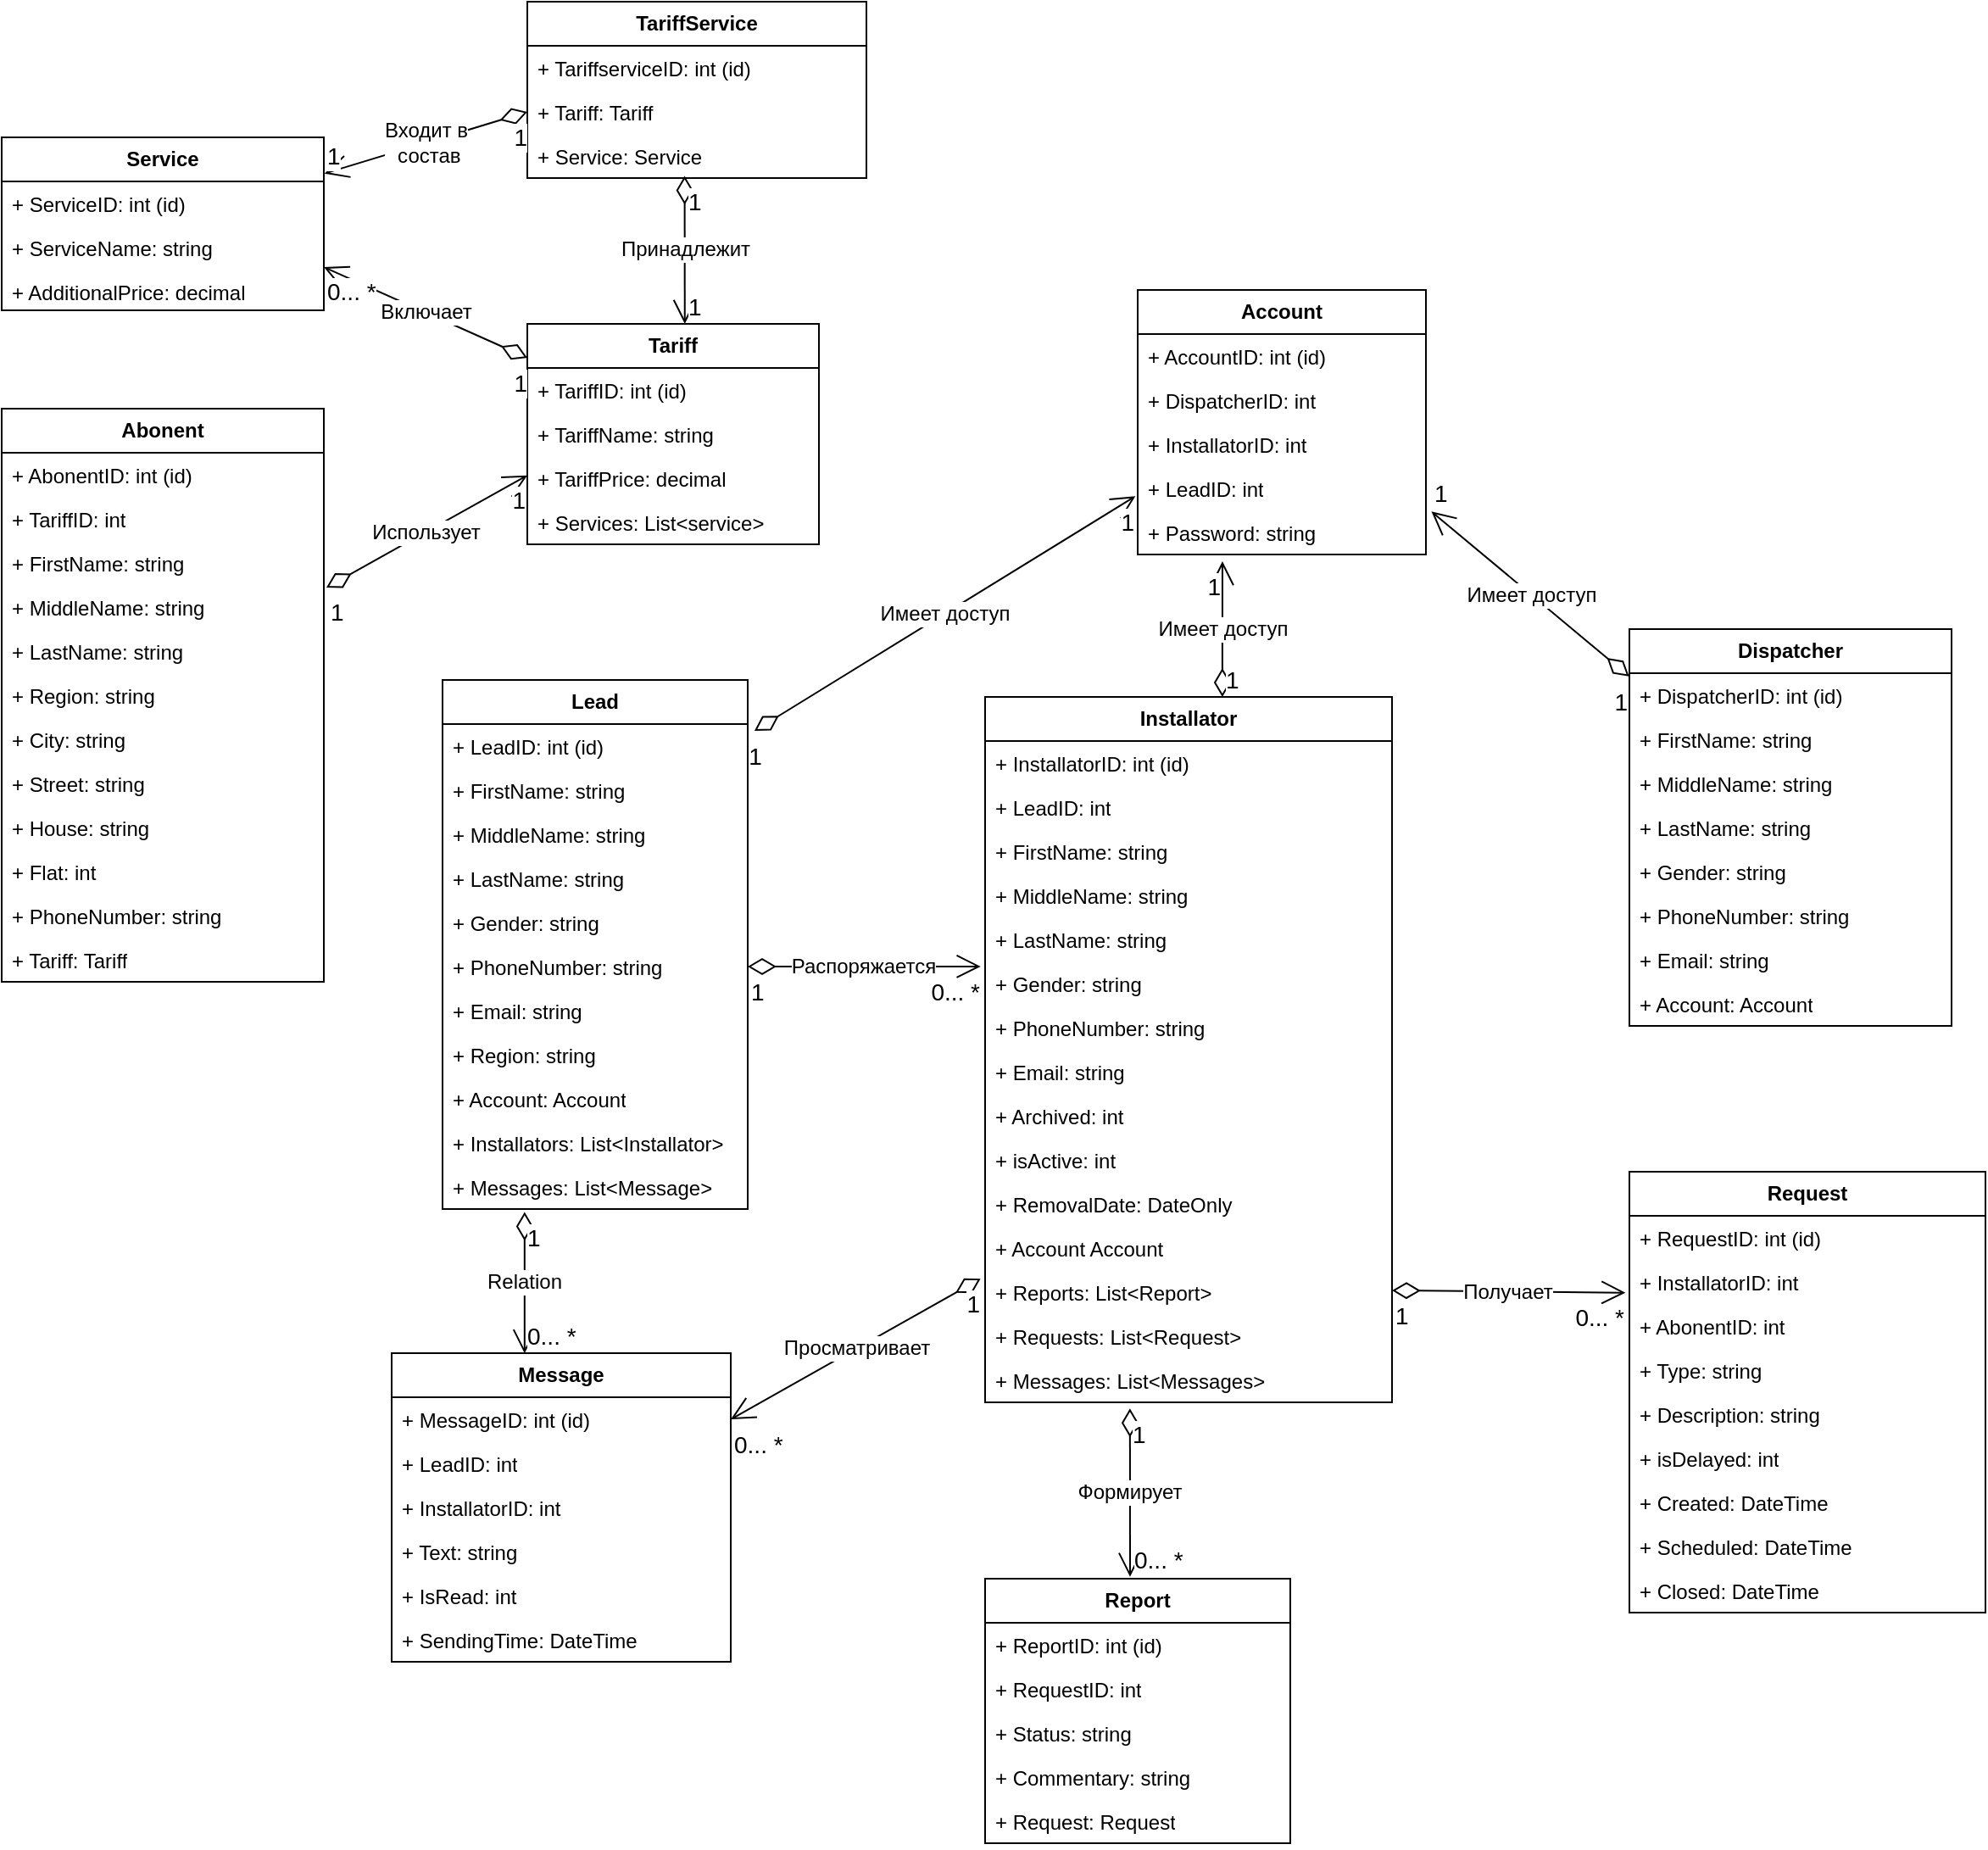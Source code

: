 <mxfile version="24.7.5">
  <diagram id="C5RBs43oDa-KdzZeNtuy" name="Page-1">
    <mxGraphModel dx="2148" dy="1398" grid="0" gridSize="10" guides="1" tooltips="1" connect="1" arrows="1" fold="1" page="1" pageScale="1" pageWidth="827" pageHeight="1169" math="0" shadow="0">
      <root>
        <mxCell id="WIyWlLk6GJQsqaUBKTNV-0" />
        <mxCell id="WIyWlLk6GJQsqaUBKTNV-1" parent="WIyWlLk6GJQsqaUBKTNV-0" />
        <mxCell id="ZygjGXT3M7OOx8VJVT66-5" value="Abonent" style="swimlane;fontStyle=1;childLayout=stackLayout;horizontal=1;startSize=26;fillColor=none;horizontalStack=0;resizeParent=1;resizeParentMax=0;resizeLast=0;collapsible=1;marginBottom=0;whiteSpace=wrap;html=1;fontSize=12;" vertex="1" parent="WIyWlLk6GJQsqaUBKTNV-1">
          <mxGeometry x="-50" y="430" width="190" height="338" as="geometry" />
        </mxCell>
        <mxCell id="ZygjGXT3M7OOx8VJVT66-6" value="+ AbonentID: int (id)" style="text;strokeColor=none;fillColor=none;align=left;verticalAlign=top;spacingLeft=4;spacingRight=4;overflow=hidden;rotatable=0;points=[[0,0.5],[1,0.5]];portConstraint=eastwest;whiteSpace=wrap;html=1;" vertex="1" parent="ZygjGXT3M7OOx8VJVT66-5">
          <mxGeometry y="26" width="190" height="26" as="geometry" />
        </mxCell>
        <mxCell id="ZygjGXT3M7OOx8VJVT66-7" value="+ TariffID: int" style="text;strokeColor=none;fillColor=none;align=left;verticalAlign=top;spacingLeft=4;spacingRight=4;overflow=hidden;rotatable=0;points=[[0,0.5],[1,0.5]];portConstraint=eastwest;whiteSpace=wrap;html=1;" vertex="1" parent="ZygjGXT3M7OOx8VJVT66-5">
          <mxGeometry y="52" width="190" height="26" as="geometry" />
        </mxCell>
        <mxCell id="ZygjGXT3M7OOx8VJVT66-8" value="+ FirstName: string" style="text;strokeColor=none;fillColor=none;align=left;verticalAlign=top;spacingLeft=4;spacingRight=4;overflow=hidden;rotatable=0;points=[[0,0.5],[1,0.5]];portConstraint=eastwest;whiteSpace=wrap;html=1;" vertex="1" parent="ZygjGXT3M7OOx8VJVT66-5">
          <mxGeometry y="78" width="190" height="26" as="geometry" />
        </mxCell>
        <mxCell id="ZygjGXT3M7OOx8VJVT66-57" value="+ MiddleName: string" style="text;strokeColor=none;fillColor=none;align=left;verticalAlign=top;spacingLeft=4;spacingRight=4;overflow=hidden;rotatable=0;points=[[0,0.5],[1,0.5]];portConstraint=eastwest;whiteSpace=wrap;html=1;" vertex="1" parent="ZygjGXT3M7OOx8VJVT66-5">
          <mxGeometry y="104" width="190" height="26" as="geometry" />
        </mxCell>
        <mxCell id="ZygjGXT3M7OOx8VJVT66-56" value="+ LastName: string" style="text;strokeColor=none;fillColor=none;align=left;verticalAlign=top;spacingLeft=4;spacingRight=4;overflow=hidden;rotatable=0;points=[[0,0.5],[1,0.5]];portConstraint=eastwest;whiteSpace=wrap;html=1;" vertex="1" parent="ZygjGXT3M7OOx8VJVT66-5">
          <mxGeometry y="130" width="190" height="26" as="geometry" />
        </mxCell>
        <mxCell id="ZygjGXT3M7OOx8VJVT66-55" value="+ Region: string" style="text;strokeColor=none;fillColor=none;align=left;verticalAlign=top;spacingLeft=4;spacingRight=4;overflow=hidden;rotatable=0;points=[[0,0.5],[1,0.5]];portConstraint=eastwest;whiteSpace=wrap;html=1;" vertex="1" parent="ZygjGXT3M7OOx8VJVT66-5">
          <mxGeometry y="156" width="190" height="26" as="geometry" />
        </mxCell>
        <mxCell id="ZygjGXT3M7OOx8VJVT66-54" value="+ City: string" style="text;strokeColor=none;fillColor=none;align=left;verticalAlign=top;spacingLeft=4;spacingRight=4;overflow=hidden;rotatable=0;points=[[0,0.5],[1,0.5]];portConstraint=eastwest;whiteSpace=wrap;html=1;" vertex="1" parent="ZygjGXT3M7OOx8VJVT66-5">
          <mxGeometry y="182" width="190" height="26" as="geometry" />
        </mxCell>
        <mxCell id="ZygjGXT3M7OOx8VJVT66-53" value="+ Street: string" style="text;strokeColor=none;fillColor=none;align=left;verticalAlign=top;spacingLeft=4;spacingRight=4;overflow=hidden;rotatable=0;points=[[0,0.5],[1,0.5]];portConstraint=eastwest;whiteSpace=wrap;html=1;" vertex="1" parent="ZygjGXT3M7OOx8VJVT66-5">
          <mxGeometry y="208" width="190" height="26" as="geometry" />
        </mxCell>
        <mxCell id="ZygjGXT3M7OOx8VJVT66-52" value="+ House: string" style="text;strokeColor=none;fillColor=none;align=left;verticalAlign=top;spacingLeft=4;spacingRight=4;overflow=hidden;rotatable=0;points=[[0,0.5],[1,0.5]];portConstraint=eastwest;whiteSpace=wrap;html=1;" vertex="1" parent="ZygjGXT3M7OOx8VJVT66-5">
          <mxGeometry y="234" width="190" height="26" as="geometry" />
        </mxCell>
        <mxCell id="ZygjGXT3M7OOx8VJVT66-51" value="+ Flat: int" style="text;strokeColor=none;fillColor=none;align=left;verticalAlign=top;spacingLeft=4;spacingRight=4;overflow=hidden;rotatable=0;points=[[0,0.5],[1,0.5]];portConstraint=eastwest;whiteSpace=wrap;html=1;" vertex="1" parent="ZygjGXT3M7OOx8VJVT66-5">
          <mxGeometry y="260" width="190" height="26" as="geometry" />
        </mxCell>
        <mxCell id="ZygjGXT3M7OOx8VJVT66-50" value="+ PhoneNumber: string" style="text;strokeColor=none;fillColor=none;align=left;verticalAlign=top;spacingLeft=4;spacingRight=4;overflow=hidden;rotatable=0;points=[[0,0.5],[1,0.5]];portConstraint=eastwest;whiteSpace=wrap;html=1;" vertex="1" parent="ZygjGXT3M7OOx8VJVT66-5">
          <mxGeometry y="286" width="190" height="26" as="geometry" />
        </mxCell>
        <mxCell id="ZygjGXT3M7OOx8VJVT66-49" value="+ Tariff: Tariff" style="text;strokeColor=none;fillColor=none;align=left;verticalAlign=top;spacingLeft=4;spacingRight=4;overflow=hidden;rotatable=0;points=[[0,0.5],[1,0.5]];portConstraint=eastwest;whiteSpace=wrap;html=1;" vertex="1" parent="ZygjGXT3M7OOx8VJVT66-5">
          <mxGeometry y="312" width="190" height="26" as="geometry" />
        </mxCell>
        <mxCell id="ZygjGXT3M7OOx8VJVT66-9" value="Account" style="swimlane;fontStyle=1;childLayout=stackLayout;horizontal=1;startSize=26;fillColor=none;horizontalStack=0;resizeParent=1;resizeParentMax=0;resizeLast=0;collapsible=1;marginBottom=0;whiteSpace=wrap;html=1;fontSize=12;" vertex="1" parent="WIyWlLk6GJQsqaUBKTNV-1">
          <mxGeometry x="620" y="360" width="170" height="156" as="geometry" />
        </mxCell>
        <mxCell id="ZygjGXT3M7OOx8VJVT66-10" value="+ AccountID: int (id)" style="text;strokeColor=none;fillColor=none;align=left;verticalAlign=top;spacingLeft=4;spacingRight=4;overflow=hidden;rotatable=0;points=[[0,0.5],[1,0.5]];portConstraint=eastwest;whiteSpace=wrap;html=1;" vertex="1" parent="ZygjGXT3M7OOx8VJVT66-9">
          <mxGeometry y="26" width="170" height="26" as="geometry" />
        </mxCell>
        <mxCell id="ZygjGXT3M7OOx8VJVT66-11" value="+ DispatcherID: int" style="text;strokeColor=none;fillColor=none;align=left;verticalAlign=top;spacingLeft=4;spacingRight=4;overflow=hidden;rotatable=0;points=[[0,0.5],[1,0.5]];portConstraint=eastwest;whiteSpace=wrap;html=1;" vertex="1" parent="ZygjGXT3M7OOx8VJVT66-9">
          <mxGeometry y="52" width="170" height="26" as="geometry" />
        </mxCell>
        <mxCell id="ZygjGXT3M7OOx8VJVT66-12" value="+ InstallatorID: int" style="text;strokeColor=none;fillColor=none;align=left;verticalAlign=top;spacingLeft=4;spacingRight=4;overflow=hidden;rotatable=0;points=[[0,0.5],[1,0.5]];portConstraint=eastwest;whiteSpace=wrap;html=1;" vertex="1" parent="ZygjGXT3M7OOx8VJVT66-9">
          <mxGeometry y="78" width="170" height="26" as="geometry" />
        </mxCell>
        <mxCell id="ZygjGXT3M7OOx8VJVT66-59" value="+ LeadID: int" style="text;strokeColor=none;fillColor=none;align=left;verticalAlign=top;spacingLeft=4;spacingRight=4;overflow=hidden;rotatable=0;points=[[0,0.5],[1,0.5]];portConstraint=eastwest;whiteSpace=wrap;html=1;" vertex="1" parent="ZygjGXT3M7OOx8VJVT66-9">
          <mxGeometry y="104" width="170" height="26" as="geometry" />
        </mxCell>
        <mxCell id="ZygjGXT3M7OOx8VJVT66-58" value="+ Password: string" style="text;strokeColor=none;fillColor=none;align=left;verticalAlign=top;spacingLeft=4;spacingRight=4;overflow=hidden;rotatable=0;points=[[0,0.5],[1,0.5]];portConstraint=eastwest;whiteSpace=wrap;html=1;" vertex="1" parent="ZygjGXT3M7OOx8VJVT66-9">
          <mxGeometry y="130" width="170" height="26" as="geometry" />
        </mxCell>
        <mxCell id="ZygjGXT3M7OOx8VJVT66-13" value="Dispatcher" style="swimlane;fontStyle=1;childLayout=stackLayout;horizontal=1;startSize=26;fillColor=none;horizontalStack=0;resizeParent=1;resizeParentMax=0;resizeLast=0;collapsible=1;marginBottom=0;whiteSpace=wrap;html=1;fontSize=12;" vertex="1" parent="WIyWlLk6GJQsqaUBKTNV-1">
          <mxGeometry x="910" y="560" width="190" height="234" as="geometry" />
        </mxCell>
        <mxCell id="ZygjGXT3M7OOx8VJVT66-14" value="+ DispatcherID: int (id)" style="text;strokeColor=none;fillColor=none;align=left;verticalAlign=top;spacingLeft=4;spacingRight=4;overflow=hidden;rotatable=0;points=[[0,0.5],[1,0.5]];portConstraint=eastwest;whiteSpace=wrap;html=1;" vertex="1" parent="ZygjGXT3M7OOx8VJVT66-13">
          <mxGeometry y="26" width="190" height="26" as="geometry" />
        </mxCell>
        <mxCell id="ZygjGXT3M7OOx8VJVT66-15" value="+ FirstName: string" style="text;strokeColor=none;fillColor=none;align=left;verticalAlign=top;spacingLeft=4;spacingRight=4;overflow=hidden;rotatable=0;points=[[0,0.5],[1,0.5]];portConstraint=eastwest;whiteSpace=wrap;html=1;" vertex="1" parent="ZygjGXT3M7OOx8VJVT66-13">
          <mxGeometry y="52" width="190" height="26" as="geometry" />
        </mxCell>
        <mxCell id="ZygjGXT3M7OOx8VJVT66-16" value="+ MiddleName: string" style="text;strokeColor=none;fillColor=none;align=left;verticalAlign=top;spacingLeft=4;spacingRight=4;overflow=hidden;rotatable=0;points=[[0,0.5],[1,0.5]];portConstraint=eastwest;whiteSpace=wrap;html=1;" vertex="1" parent="ZygjGXT3M7OOx8VJVT66-13">
          <mxGeometry y="78" width="190" height="26" as="geometry" />
        </mxCell>
        <mxCell id="ZygjGXT3M7OOx8VJVT66-64" value="+ LastName: string" style="text;strokeColor=none;fillColor=none;align=left;verticalAlign=top;spacingLeft=4;spacingRight=4;overflow=hidden;rotatable=0;points=[[0,0.5],[1,0.5]];portConstraint=eastwest;whiteSpace=wrap;html=1;" vertex="1" parent="ZygjGXT3M7OOx8VJVT66-13">
          <mxGeometry y="104" width="190" height="26" as="geometry" />
        </mxCell>
        <mxCell id="ZygjGXT3M7OOx8VJVT66-63" value="+ Gender: string" style="text;strokeColor=none;fillColor=none;align=left;verticalAlign=top;spacingLeft=4;spacingRight=4;overflow=hidden;rotatable=0;points=[[0,0.5],[1,0.5]];portConstraint=eastwest;whiteSpace=wrap;html=1;" vertex="1" parent="ZygjGXT3M7OOx8VJVT66-13">
          <mxGeometry y="130" width="190" height="26" as="geometry" />
        </mxCell>
        <mxCell id="ZygjGXT3M7OOx8VJVT66-62" value="+ PhoneNumber: string" style="text;strokeColor=none;fillColor=none;align=left;verticalAlign=top;spacingLeft=4;spacingRight=4;overflow=hidden;rotatable=0;points=[[0,0.5],[1,0.5]];portConstraint=eastwest;whiteSpace=wrap;html=1;" vertex="1" parent="ZygjGXT3M7OOx8VJVT66-13">
          <mxGeometry y="156" width="190" height="26" as="geometry" />
        </mxCell>
        <mxCell id="ZygjGXT3M7OOx8VJVT66-61" value="+ Email: string" style="text;strokeColor=none;fillColor=none;align=left;verticalAlign=top;spacingLeft=4;spacingRight=4;overflow=hidden;rotatable=0;points=[[0,0.5],[1,0.5]];portConstraint=eastwest;whiteSpace=wrap;html=1;" vertex="1" parent="ZygjGXT3M7OOx8VJVT66-13">
          <mxGeometry y="182" width="190" height="26" as="geometry" />
        </mxCell>
        <mxCell id="ZygjGXT3M7OOx8VJVT66-60" value="+ Account: Account" style="text;strokeColor=none;fillColor=none;align=left;verticalAlign=top;spacingLeft=4;spacingRight=4;overflow=hidden;rotatable=0;points=[[0,0.5],[1,0.5]];portConstraint=eastwest;whiteSpace=wrap;html=1;" vertex="1" parent="ZygjGXT3M7OOx8VJVT66-13">
          <mxGeometry y="208" width="190" height="26" as="geometry" />
        </mxCell>
        <mxCell id="ZygjGXT3M7OOx8VJVT66-17" value="Installator" style="swimlane;fontStyle=1;childLayout=stackLayout;horizontal=1;startSize=26;fillColor=none;horizontalStack=0;resizeParent=1;resizeParentMax=0;resizeLast=0;collapsible=1;marginBottom=0;whiteSpace=wrap;html=1;fontSize=12;" vertex="1" parent="WIyWlLk6GJQsqaUBKTNV-1">
          <mxGeometry x="530" y="600" width="240" height="416" as="geometry" />
        </mxCell>
        <mxCell id="ZygjGXT3M7OOx8VJVT66-18" value="+ InstallatorID: int (id)" style="text;strokeColor=none;fillColor=none;align=left;verticalAlign=top;spacingLeft=4;spacingRight=4;overflow=hidden;rotatable=0;points=[[0,0.5],[1,0.5]];portConstraint=eastwest;whiteSpace=wrap;html=1;" vertex="1" parent="ZygjGXT3M7OOx8VJVT66-17">
          <mxGeometry y="26" width="240" height="26" as="geometry" />
        </mxCell>
        <mxCell id="ZygjGXT3M7OOx8VJVT66-76" value="+ LeadID: int" style="text;strokeColor=none;fillColor=none;align=left;verticalAlign=top;spacingLeft=4;spacingRight=4;overflow=hidden;rotatable=0;points=[[0,0.5],[1,0.5]];portConstraint=eastwest;whiteSpace=wrap;html=1;" vertex="1" parent="ZygjGXT3M7OOx8VJVT66-17">
          <mxGeometry y="52" width="240" height="26" as="geometry" />
        </mxCell>
        <mxCell id="ZygjGXT3M7OOx8VJVT66-75" value="+ FirstName: string" style="text;strokeColor=none;fillColor=none;align=left;verticalAlign=top;spacingLeft=4;spacingRight=4;overflow=hidden;rotatable=0;points=[[0,0.5],[1,0.5]];portConstraint=eastwest;whiteSpace=wrap;html=1;" vertex="1" parent="ZygjGXT3M7OOx8VJVT66-17">
          <mxGeometry y="78" width="240" height="26" as="geometry" />
        </mxCell>
        <mxCell id="ZygjGXT3M7OOx8VJVT66-74" value="+ MiddleName: string" style="text;strokeColor=none;fillColor=none;align=left;verticalAlign=top;spacingLeft=4;spacingRight=4;overflow=hidden;rotatable=0;points=[[0,0.5],[1,0.5]];portConstraint=eastwest;whiteSpace=wrap;html=1;" vertex="1" parent="ZygjGXT3M7OOx8VJVT66-17">
          <mxGeometry y="104" width="240" height="26" as="geometry" />
        </mxCell>
        <mxCell id="ZygjGXT3M7OOx8VJVT66-73" value="+ LastName: string" style="text;strokeColor=none;fillColor=none;align=left;verticalAlign=top;spacingLeft=4;spacingRight=4;overflow=hidden;rotatable=0;points=[[0,0.5],[1,0.5]];portConstraint=eastwest;whiteSpace=wrap;html=1;" vertex="1" parent="ZygjGXT3M7OOx8VJVT66-17">
          <mxGeometry y="130" width="240" height="26" as="geometry" />
        </mxCell>
        <mxCell id="ZygjGXT3M7OOx8VJVT66-72" value="+ Gender: string" style="text;strokeColor=none;fillColor=none;align=left;verticalAlign=top;spacingLeft=4;spacingRight=4;overflow=hidden;rotatable=0;points=[[0,0.5],[1,0.5]];portConstraint=eastwest;whiteSpace=wrap;html=1;" vertex="1" parent="ZygjGXT3M7OOx8VJVT66-17">
          <mxGeometry y="156" width="240" height="26" as="geometry" />
        </mxCell>
        <mxCell id="ZygjGXT3M7OOx8VJVT66-71" value="+ PhoneNumber: string" style="text;strokeColor=none;fillColor=none;align=left;verticalAlign=top;spacingLeft=4;spacingRight=4;overflow=hidden;rotatable=0;points=[[0,0.5],[1,0.5]];portConstraint=eastwest;whiteSpace=wrap;html=1;" vertex="1" parent="ZygjGXT3M7OOx8VJVT66-17">
          <mxGeometry y="182" width="240" height="26" as="geometry" />
        </mxCell>
        <mxCell id="ZygjGXT3M7OOx8VJVT66-70" value="+ Email: string" style="text;strokeColor=none;fillColor=none;align=left;verticalAlign=top;spacingLeft=4;spacingRight=4;overflow=hidden;rotatable=0;points=[[0,0.5],[1,0.5]];portConstraint=eastwest;whiteSpace=wrap;html=1;" vertex="1" parent="ZygjGXT3M7OOx8VJVT66-17">
          <mxGeometry y="208" width="240" height="26" as="geometry" />
        </mxCell>
        <mxCell id="ZygjGXT3M7OOx8VJVT66-69" value="+ Archived: int" style="text;strokeColor=none;fillColor=none;align=left;verticalAlign=top;spacingLeft=4;spacingRight=4;overflow=hidden;rotatable=0;points=[[0,0.5],[1,0.5]];portConstraint=eastwest;whiteSpace=wrap;html=1;" vertex="1" parent="ZygjGXT3M7OOx8VJVT66-17">
          <mxGeometry y="234" width="240" height="26" as="geometry" />
        </mxCell>
        <mxCell id="ZygjGXT3M7OOx8VJVT66-68" value="+ isActive: int" style="text;strokeColor=none;fillColor=none;align=left;verticalAlign=top;spacingLeft=4;spacingRight=4;overflow=hidden;rotatable=0;points=[[0,0.5],[1,0.5]];portConstraint=eastwest;whiteSpace=wrap;html=1;" vertex="1" parent="ZygjGXT3M7OOx8VJVT66-17">
          <mxGeometry y="260" width="240" height="26" as="geometry" />
        </mxCell>
        <mxCell id="ZygjGXT3M7OOx8VJVT66-67" value="+ RemovalDate: DateOnly" style="text;strokeColor=none;fillColor=none;align=left;verticalAlign=top;spacingLeft=4;spacingRight=4;overflow=hidden;rotatable=0;points=[[0,0.5],[1,0.5]];portConstraint=eastwest;whiteSpace=wrap;html=1;" vertex="1" parent="ZygjGXT3M7OOx8VJVT66-17">
          <mxGeometry y="286" width="240" height="26" as="geometry" />
        </mxCell>
        <mxCell id="ZygjGXT3M7OOx8VJVT66-66" value="+ Account Account" style="text;strokeColor=none;fillColor=none;align=left;verticalAlign=top;spacingLeft=4;spacingRight=4;overflow=hidden;rotatable=0;points=[[0,0.5],[1,0.5]];portConstraint=eastwest;whiteSpace=wrap;html=1;" vertex="1" parent="ZygjGXT3M7OOx8VJVT66-17">
          <mxGeometry y="312" width="240" height="26" as="geometry" />
        </mxCell>
        <mxCell id="ZygjGXT3M7OOx8VJVT66-65" value="+ Reports: List&amp;lt;Report&amp;gt;" style="text;strokeColor=none;fillColor=none;align=left;verticalAlign=top;spacingLeft=4;spacingRight=4;overflow=hidden;rotatable=0;points=[[0,0.5],[1,0.5]];portConstraint=eastwest;whiteSpace=wrap;html=1;" vertex="1" parent="ZygjGXT3M7OOx8VJVT66-17">
          <mxGeometry y="338" width="240" height="26" as="geometry" />
        </mxCell>
        <mxCell id="ZygjGXT3M7OOx8VJVT66-19" value="+ Requests: List&amp;lt;Request&amp;gt;" style="text;strokeColor=none;fillColor=none;align=left;verticalAlign=top;spacingLeft=4;spacingRight=4;overflow=hidden;rotatable=0;points=[[0,0.5],[1,0.5]];portConstraint=eastwest;whiteSpace=wrap;html=1;" vertex="1" parent="ZygjGXT3M7OOx8VJVT66-17">
          <mxGeometry y="364" width="240" height="26" as="geometry" />
        </mxCell>
        <mxCell id="ZygjGXT3M7OOx8VJVT66-20" value="+ Messages: List&amp;lt;Messages&amp;gt;" style="text;strokeColor=none;fillColor=none;align=left;verticalAlign=top;spacingLeft=4;spacingRight=4;overflow=hidden;rotatable=0;points=[[0,0.5],[1,0.5]];portConstraint=eastwest;whiteSpace=wrap;html=1;" vertex="1" parent="ZygjGXT3M7OOx8VJVT66-17">
          <mxGeometry y="390" width="240" height="26" as="geometry" />
        </mxCell>
        <mxCell id="ZygjGXT3M7OOx8VJVT66-21" value="Lead" style="swimlane;fontStyle=1;childLayout=stackLayout;horizontal=1;startSize=26;fillColor=none;horizontalStack=0;resizeParent=1;resizeParentMax=0;resizeLast=0;collapsible=1;marginBottom=0;whiteSpace=wrap;html=1;fontSize=12;" vertex="1" parent="WIyWlLk6GJQsqaUBKTNV-1">
          <mxGeometry x="210" y="590" width="180" height="312" as="geometry" />
        </mxCell>
        <mxCell id="ZygjGXT3M7OOx8VJVT66-22" value="+ LeadID: int (id)" style="text;strokeColor=none;fillColor=none;align=left;verticalAlign=top;spacingLeft=4;spacingRight=4;overflow=hidden;rotatable=0;points=[[0,0.5],[1,0.5]];portConstraint=eastwest;whiteSpace=wrap;html=1;" vertex="1" parent="ZygjGXT3M7OOx8VJVT66-21">
          <mxGeometry y="26" width="180" height="26" as="geometry" />
        </mxCell>
        <mxCell id="ZygjGXT3M7OOx8VJVT66-23" value="+ FirstName: string" style="text;strokeColor=none;fillColor=none;align=left;verticalAlign=top;spacingLeft=4;spacingRight=4;overflow=hidden;rotatable=0;points=[[0,0.5],[1,0.5]];portConstraint=eastwest;whiteSpace=wrap;html=1;" vertex="1" parent="ZygjGXT3M7OOx8VJVT66-21">
          <mxGeometry y="52" width="180" height="26" as="geometry" />
        </mxCell>
        <mxCell id="ZygjGXT3M7OOx8VJVT66-24" value="+ MiddleName: string" style="text;strokeColor=none;fillColor=none;align=left;verticalAlign=top;spacingLeft=4;spacingRight=4;overflow=hidden;rotatable=0;points=[[0,0.5],[1,0.5]];portConstraint=eastwest;whiteSpace=wrap;html=1;" vertex="1" parent="ZygjGXT3M7OOx8VJVT66-21">
          <mxGeometry y="78" width="180" height="26" as="geometry" />
        </mxCell>
        <mxCell id="ZygjGXT3M7OOx8VJVT66-77" value="+ LastName: string" style="text;strokeColor=none;fillColor=none;align=left;verticalAlign=top;spacingLeft=4;spacingRight=4;overflow=hidden;rotatable=0;points=[[0,0.5],[1,0.5]];portConstraint=eastwest;whiteSpace=wrap;html=1;" vertex="1" parent="ZygjGXT3M7OOx8VJVT66-21">
          <mxGeometry y="104" width="180" height="26" as="geometry" />
        </mxCell>
        <mxCell id="ZygjGXT3M7OOx8VJVT66-78" value="+ Gender: string" style="text;strokeColor=none;fillColor=none;align=left;verticalAlign=top;spacingLeft=4;spacingRight=4;overflow=hidden;rotatable=0;points=[[0,0.5],[1,0.5]];portConstraint=eastwest;whiteSpace=wrap;html=1;" vertex="1" parent="ZygjGXT3M7OOx8VJVT66-21">
          <mxGeometry y="130" width="180" height="26" as="geometry" />
        </mxCell>
        <mxCell id="ZygjGXT3M7OOx8VJVT66-79" value="+ PhoneNumber: string" style="text;strokeColor=none;fillColor=none;align=left;verticalAlign=top;spacingLeft=4;spacingRight=4;overflow=hidden;rotatable=0;points=[[0,0.5],[1,0.5]];portConstraint=eastwest;whiteSpace=wrap;html=1;" vertex="1" parent="ZygjGXT3M7OOx8VJVT66-21">
          <mxGeometry y="156" width="180" height="26" as="geometry" />
        </mxCell>
        <mxCell id="ZygjGXT3M7OOx8VJVT66-80" value="+ Email: string" style="text;strokeColor=none;fillColor=none;align=left;verticalAlign=top;spacingLeft=4;spacingRight=4;overflow=hidden;rotatable=0;points=[[0,0.5],[1,0.5]];portConstraint=eastwest;whiteSpace=wrap;html=1;" vertex="1" parent="ZygjGXT3M7OOx8VJVT66-21">
          <mxGeometry y="182" width="180" height="26" as="geometry" />
        </mxCell>
        <mxCell id="ZygjGXT3M7OOx8VJVT66-81" value="+ Region: string" style="text;strokeColor=none;fillColor=none;align=left;verticalAlign=top;spacingLeft=4;spacingRight=4;overflow=hidden;rotatable=0;points=[[0,0.5],[1,0.5]];portConstraint=eastwest;whiteSpace=wrap;html=1;" vertex="1" parent="ZygjGXT3M7OOx8VJVT66-21">
          <mxGeometry y="208" width="180" height="26" as="geometry" />
        </mxCell>
        <mxCell id="ZygjGXT3M7OOx8VJVT66-82" value="+ Account: Account" style="text;strokeColor=none;fillColor=none;align=left;verticalAlign=top;spacingLeft=4;spacingRight=4;overflow=hidden;rotatable=0;points=[[0,0.5],[1,0.5]];portConstraint=eastwest;whiteSpace=wrap;html=1;" vertex="1" parent="ZygjGXT3M7OOx8VJVT66-21">
          <mxGeometry y="234" width="180" height="26" as="geometry" />
        </mxCell>
        <mxCell id="ZygjGXT3M7OOx8VJVT66-83" value="+ Installators: List&amp;lt;Installator&amp;gt;" style="text;strokeColor=none;fillColor=none;align=left;verticalAlign=top;spacingLeft=4;spacingRight=4;overflow=hidden;rotatable=0;points=[[0,0.5],[1,0.5]];portConstraint=eastwest;whiteSpace=wrap;html=1;" vertex="1" parent="ZygjGXT3M7OOx8VJVT66-21">
          <mxGeometry y="260" width="180" height="26" as="geometry" />
        </mxCell>
        <mxCell id="ZygjGXT3M7OOx8VJVT66-84" value="+ Messages: List&amp;lt;Message&amp;gt;" style="text;strokeColor=none;fillColor=none;align=left;verticalAlign=top;spacingLeft=4;spacingRight=4;overflow=hidden;rotatable=0;points=[[0,0.5],[1,0.5]];portConstraint=eastwest;whiteSpace=wrap;html=1;" vertex="1" parent="ZygjGXT3M7OOx8VJVT66-21">
          <mxGeometry y="286" width="180" height="26" as="geometry" />
        </mxCell>
        <mxCell id="ZygjGXT3M7OOx8VJVT66-25" value="Message" style="swimlane;fontStyle=1;childLayout=stackLayout;horizontal=1;startSize=26;fillColor=none;horizontalStack=0;resizeParent=1;resizeParentMax=0;resizeLast=0;collapsible=1;marginBottom=0;whiteSpace=wrap;html=1;fontSize=12;" vertex="1" parent="WIyWlLk6GJQsqaUBKTNV-1">
          <mxGeometry x="180" y="987" width="200" height="182" as="geometry" />
        </mxCell>
        <mxCell id="ZygjGXT3M7OOx8VJVT66-26" value="+ MessageID: int (id)" style="text;strokeColor=none;fillColor=none;align=left;verticalAlign=top;spacingLeft=4;spacingRight=4;overflow=hidden;rotatable=0;points=[[0,0.5],[1,0.5]];portConstraint=eastwest;whiteSpace=wrap;html=1;" vertex="1" parent="ZygjGXT3M7OOx8VJVT66-25">
          <mxGeometry y="26" width="200" height="26" as="geometry" />
        </mxCell>
        <mxCell id="ZygjGXT3M7OOx8VJVT66-87" value="+ LeadID: int" style="text;strokeColor=none;fillColor=none;align=left;verticalAlign=top;spacingLeft=4;spacingRight=4;overflow=hidden;rotatable=0;points=[[0,0.5],[1,0.5]];portConstraint=eastwest;whiteSpace=wrap;html=1;" vertex="1" parent="ZygjGXT3M7OOx8VJVT66-25">
          <mxGeometry y="52" width="200" height="26" as="geometry" />
        </mxCell>
        <mxCell id="ZygjGXT3M7OOx8VJVT66-86" value="+ InstallatorID: int" style="text;strokeColor=none;fillColor=none;align=left;verticalAlign=top;spacingLeft=4;spacingRight=4;overflow=hidden;rotatable=0;points=[[0,0.5],[1,0.5]];portConstraint=eastwest;whiteSpace=wrap;html=1;" vertex="1" parent="ZygjGXT3M7OOx8VJVT66-25">
          <mxGeometry y="78" width="200" height="26" as="geometry" />
        </mxCell>
        <mxCell id="ZygjGXT3M7OOx8VJVT66-85" value="+ Text: string" style="text;strokeColor=none;fillColor=none;align=left;verticalAlign=top;spacingLeft=4;spacingRight=4;overflow=hidden;rotatable=0;points=[[0,0.5],[1,0.5]];portConstraint=eastwest;whiteSpace=wrap;html=1;" vertex="1" parent="ZygjGXT3M7OOx8VJVT66-25">
          <mxGeometry y="104" width="200" height="26" as="geometry" />
        </mxCell>
        <mxCell id="ZygjGXT3M7OOx8VJVT66-27" value="+ IsRead: int" style="text;strokeColor=none;fillColor=none;align=left;verticalAlign=top;spacingLeft=4;spacingRight=4;overflow=hidden;rotatable=0;points=[[0,0.5],[1,0.5]];portConstraint=eastwest;whiteSpace=wrap;html=1;" vertex="1" parent="ZygjGXT3M7OOx8VJVT66-25">
          <mxGeometry y="130" width="200" height="26" as="geometry" />
        </mxCell>
        <mxCell id="ZygjGXT3M7OOx8VJVT66-28" value="+ SendingTime: DateTime" style="text;strokeColor=none;fillColor=none;align=left;verticalAlign=top;spacingLeft=4;spacingRight=4;overflow=hidden;rotatable=0;points=[[0,0.5],[1,0.5]];portConstraint=eastwest;whiteSpace=wrap;html=1;" vertex="1" parent="ZygjGXT3M7OOx8VJVT66-25">
          <mxGeometry y="156" width="200" height="26" as="geometry" />
        </mxCell>
        <mxCell id="ZygjGXT3M7OOx8VJVT66-29" value="Report" style="swimlane;fontStyle=1;childLayout=stackLayout;horizontal=1;startSize=26;fillColor=none;horizontalStack=0;resizeParent=1;resizeParentMax=0;resizeLast=0;collapsible=1;marginBottom=0;whiteSpace=wrap;html=1;fontSize=12;" vertex="1" parent="WIyWlLk6GJQsqaUBKTNV-1">
          <mxGeometry x="530" y="1120" width="180" height="156" as="geometry" />
        </mxCell>
        <mxCell id="ZygjGXT3M7OOx8VJVT66-30" value="+ ReportID: int (id)" style="text;strokeColor=none;fillColor=none;align=left;verticalAlign=top;spacingLeft=4;spacingRight=4;overflow=hidden;rotatable=0;points=[[0,0.5],[1,0.5]];portConstraint=eastwest;whiteSpace=wrap;html=1;" vertex="1" parent="ZygjGXT3M7OOx8VJVT66-29">
          <mxGeometry y="26" width="180" height="26" as="geometry" />
        </mxCell>
        <mxCell id="ZygjGXT3M7OOx8VJVT66-31" value="+ RequestID: int" style="text;strokeColor=none;fillColor=none;align=left;verticalAlign=top;spacingLeft=4;spacingRight=4;overflow=hidden;rotatable=0;points=[[0,0.5],[1,0.5]];portConstraint=eastwest;whiteSpace=wrap;html=1;" vertex="1" parent="ZygjGXT3M7OOx8VJVT66-29">
          <mxGeometry y="52" width="180" height="26" as="geometry" />
        </mxCell>
        <mxCell id="ZygjGXT3M7OOx8VJVT66-89" value="+ Status: string" style="text;strokeColor=none;fillColor=none;align=left;verticalAlign=top;spacingLeft=4;spacingRight=4;overflow=hidden;rotatable=0;points=[[0,0.5],[1,0.5]];portConstraint=eastwest;whiteSpace=wrap;html=1;" vertex="1" parent="ZygjGXT3M7OOx8VJVT66-29">
          <mxGeometry y="78" width="180" height="26" as="geometry" />
        </mxCell>
        <mxCell id="ZygjGXT3M7OOx8VJVT66-88" value="+ Commentary: string" style="text;strokeColor=none;fillColor=none;align=left;verticalAlign=top;spacingLeft=4;spacingRight=4;overflow=hidden;rotatable=0;points=[[0,0.5],[1,0.5]];portConstraint=eastwest;whiteSpace=wrap;html=1;" vertex="1" parent="ZygjGXT3M7OOx8VJVT66-29">
          <mxGeometry y="104" width="180" height="26" as="geometry" />
        </mxCell>
        <mxCell id="ZygjGXT3M7OOx8VJVT66-32" value="+ Request: Request" style="text;strokeColor=none;fillColor=none;align=left;verticalAlign=top;spacingLeft=4;spacingRight=4;overflow=hidden;rotatable=0;points=[[0,0.5],[1,0.5]];portConstraint=eastwest;whiteSpace=wrap;html=1;" vertex="1" parent="ZygjGXT3M7OOx8VJVT66-29">
          <mxGeometry y="130" width="180" height="26" as="geometry" />
        </mxCell>
        <mxCell id="ZygjGXT3M7OOx8VJVT66-33" value="Request" style="swimlane;fontStyle=1;childLayout=stackLayout;horizontal=1;startSize=26;fillColor=none;horizontalStack=0;resizeParent=1;resizeParentMax=0;resizeLast=0;collapsible=1;marginBottom=0;whiteSpace=wrap;html=1;fontSize=12;" vertex="1" parent="WIyWlLk6GJQsqaUBKTNV-1">
          <mxGeometry x="910" y="880" width="210" height="260" as="geometry" />
        </mxCell>
        <mxCell id="ZygjGXT3M7OOx8VJVT66-34" value="+ RequestID: int (id)" style="text;strokeColor=none;fillColor=none;align=left;verticalAlign=top;spacingLeft=4;spacingRight=4;overflow=hidden;rotatable=0;points=[[0,0.5],[1,0.5]];portConstraint=eastwest;whiteSpace=wrap;html=1;" vertex="1" parent="ZygjGXT3M7OOx8VJVT66-33">
          <mxGeometry y="26" width="210" height="26" as="geometry" />
        </mxCell>
        <mxCell id="ZygjGXT3M7OOx8VJVT66-35" value="+ InstallatorID: int" style="text;strokeColor=none;fillColor=none;align=left;verticalAlign=top;spacingLeft=4;spacingRight=4;overflow=hidden;rotatable=0;points=[[0,0.5],[1,0.5]];portConstraint=eastwest;whiteSpace=wrap;html=1;" vertex="1" parent="ZygjGXT3M7OOx8VJVT66-33">
          <mxGeometry y="52" width="210" height="26" as="geometry" />
        </mxCell>
        <mxCell id="ZygjGXT3M7OOx8VJVT66-36" value="+ AbonentID: int" style="text;strokeColor=none;fillColor=none;align=left;verticalAlign=top;spacingLeft=4;spacingRight=4;overflow=hidden;rotatable=0;points=[[0,0.5],[1,0.5]];portConstraint=eastwest;whiteSpace=wrap;html=1;" vertex="1" parent="ZygjGXT3M7OOx8VJVT66-33">
          <mxGeometry y="78" width="210" height="26" as="geometry" />
        </mxCell>
        <mxCell id="ZygjGXT3M7OOx8VJVT66-90" value="+ Type: string" style="text;strokeColor=none;fillColor=none;align=left;verticalAlign=top;spacingLeft=4;spacingRight=4;overflow=hidden;rotatable=0;points=[[0,0.5],[1,0.5]];portConstraint=eastwest;whiteSpace=wrap;html=1;" vertex="1" parent="ZygjGXT3M7OOx8VJVT66-33">
          <mxGeometry y="104" width="210" height="26" as="geometry" />
        </mxCell>
        <mxCell id="ZygjGXT3M7OOx8VJVT66-91" value="+ Description: string" style="text;strokeColor=none;fillColor=none;align=left;verticalAlign=top;spacingLeft=4;spacingRight=4;overflow=hidden;rotatable=0;points=[[0,0.5],[1,0.5]];portConstraint=eastwest;whiteSpace=wrap;html=1;" vertex="1" parent="ZygjGXT3M7OOx8VJVT66-33">
          <mxGeometry y="130" width="210" height="26" as="geometry" />
        </mxCell>
        <mxCell id="ZygjGXT3M7OOx8VJVT66-92" value="+ isDelayed: int" style="text;strokeColor=none;fillColor=none;align=left;verticalAlign=top;spacingLeft=4;spacingRight=4;overflow=hidden;rotatable=0;points=[[0,0.5],[1,0.5]];portConstraint=eastwest;whiteSpace=wrap;html=1;" vertex="1" parent="ZygjGXT3M7OOx8VJVT66-33">
          <mxGeometry y="156" width="210" height="26" as="geometry" />
        </mxCell>
        <mxCell id="ZygjGXT3M7OOx8VJVT66-93" value="+ Created: DateTime" style="text;strokeColor=none;fillColor=none;align=left;verticalAlign=top;spacingLeft=4;spacingRight=4;overflow=hidden;rotatable=0;points=[[0,0.5],[1,0.5]];portConstraint=eastwest;whiteSpace=wrap;html=1;" vertex="1" parent="ZygjGXT3M7OOx8VJVT66-33">
          <mxGeometry y="182" width="210" height="26" as="geometry" />
        </mxCell>
        <mxCell id="ZygjGXT3M7OOx8VJVT66-94" value="+ Scheduled: DateTime" style="text;strokeColor=none;fillColor=none;align=left;verticalAlign=top;spacingLeft=4;spacingRight=4;overflow=hidden;rotatable=0;points=[[0,0.5],[1,0.5]];portConstraint=eastwest;whiteSpace=wrap;html=1;" vertex="1" parent="ZygjGXT3M7OOx8VJVT66-33">
          <mxGeometry y="208" width="210" height="26" as="geometry" />
        </mxCell>
        <mxCell id="ZygjGXT3M7OOx8VJVT66-95" value="+ Closed: DateTime" style="text;strokeColor=none;fillColor=none;align=left;verticalAlign=top;spacingLeft=4;spacingRight=4;overflow=hidden;rotatable=0;points=[[0,0.5],[1,0.5]];portConstraint=eastwest;whiteSpace=wrap;html=1;" vertex="1" parent="ZygjGXT3M7OOx8VJVT66-33">
          <mxGeometry y="234" width="210" height="26" as="geometry" />
        </mxCell>
        <mxCell id="ZygjGXT3M7OOx8VJVT66-37" value="Service" style="swimlane;fontStyle=1;childLayout=stackLayout;horizontal=1;startSize=26;fillColor=none;horizontalStack=0;resizeParent=1;resizeParentMax=0;resizeLast=0;collapsible=1;marginBottom=0;whiteSpace=wrap;html=1;fontSize=12;" vertex="1" parent="WIyWlLk6GJQsqaUBKTNV-1">
          <mxGeometry x="-50" y="270" width="190" height="102" as="geometry" />
        </mxCell>
        <mxCell id="ZygjGXT3M7OOx8VJVT66-38" value="+ ServiceID: int (id)" style="text;strokeColor=none;fillColor=none;align=left;verticalAlign=top;spacingLeft=4;spacingRight=4;overflow=hidden;rotatable=0;points=[[0,0.5],[1,0.5]];portConstraint=eastwest;whiteSpace=wrap;html=1;" vertex="1" parent="ZygjGXT3M7OOx8VJVT66-37">
          <mxGeometry y="26" width="190" height="26" as="geometry" />
        </mxCell>
        <mxCell id="ZygjGXT3M7OOx8VJVT66-39" value="+ ServiceName: string" style="text;strokeColor=none;fillColor=none;align=left;verticalAlign=top;spacingLeft=4;spacingRight=4;overflow=hidden;rotatable=0;points=[[0,0.5],[1,0.5]];portConstraint=eastwest;whiteSpace=wrap;html=1;" vertex="1" parent="ZygjGXT3M7OOx8VJVT66-37">
          <mxGeometry y="52" width="190" height="26" as="geometry" />
        </mxCell>
        <mxCell id="ZygjGXT3M7OOx8VJVT66-40" value="+ AdditionalPrice: decimal" style="text;strokeColor=none;fillColor=none;align=left;verticalAlign=top;spacingLeft=4;spacingRight=4;overflow=hidden;rotatable=0;points=[[0,0.5],[1,0.5]];portConstraint=eastwest;whiteSpace=wrap;html=1;" vertex="1" parent="ZygjGXT3M7OOx8VJVT66-37">
          <mxGeometry y="78" width="190" height="24" as="geometry" />
        </mxCell>
        <mxCell id="ZygjGXT3M7OOx8VJVT66-41" value="Tariff" style="swimlane;fontStyle=1;childLayout=stackLayout;horizontal=1;startSize=26;fillColor=none;horizontalStack=0;resizeParent=1;resizeParentMax=0;resizeLast=0;collapsible=1;marginBottom=0;whiteSpace=wrap;html=1;fontSize=12;" vertex="1" parent="WIyWlLk6GJQsqaUBKTNV-1">
          <mxGeometry x="260" y="380" width="172" height="130" as="geometry" />
        </mxCell>
        <mxCell id="ZygjGXT3M7OOx8VJVT66-42" value="+ TariffID: int (id)" style="text;strokeColor=none;fillColor=none;align=left;verticalAlign=top;spacingLeft=4;spacingRight=4;overflow=hidden;rotatable=0;points=[[0,0.5],[1,0.5]];portConstraint=eastwest;whiteSpace=wrap;html=1;" vertex="1" parent="ZygjGXT3M7OOx8VJVT66-41">
          <mxGeometry y="26" width="172" height="26" as="geometry" />
        </mxCell>
        <mxCell id="ZygjGXT3M7OOx8VJVT66-43" value="+ TariffName: string" style="text;strokeColor=none;fillColor=none;align=left;verticalAlign=top;spacingLeft=4;spacingRight=4;overflow=hidden;rotatable=0;points=[[0,0.5],[1,0.5]];portConstraint=eastwest;whiteSpace=wrap;html=1;" vertex="1" parent="ZygjGXT3M7OOx8VJVT66-41">
          <mxGeometry y="52" width="172" height="26" as="geometry" />
        </mxCell>
        <mxCell id="ZygjGXT3M7OOx8VJVT66-44" value="+ TariffPrice: decimal" style="text;strokeColor=none;fillColor=none;align=left;verticalAlign=top;spacingLeft=4;spacingRight=4;overflow=hidden;rotatable=0;points=[[0,0.5],[1,0.5]];portConstraint=eastwest;whiteSpace=wrap;html=1;" vertex="1" parent="ZygjGXT3M7OOx8VJVT66-41">
          <mxGeometry y="78" width="172" height="26" as="geometry" />
        </mxCell>
        <mxCell id="ZygjGXT3M7OOx8VJVT66-96" value="+ Services: List&amp;lt;service&amp;gt;" style="text;strokeColor=none;fillColor=none;align=left;verticalAlign=top;spacingLeft=4;spacingRight=4;overflow=hidden;rotatable=0;points=[[0,0.5],[1,0.5]];portConstraint=eastwest;whiteSpace=wrap;html=1;" vertex="1" parent="ZygjGXT3M7OOx8VJVT66-41">
          <mxGeometry y="104" width="172" height="26" as="geometry" />
        </mxCell>
        <mxCell id="ZygjGXT3M7OOx8VJVT66-45" value="TariffService" style="swimlane;fontStyle=1;childLayout=stackLayout;horizontal=1;startSize=26;fillColor=none;horizontalStack=0;resizeParent=1;resizeParentMax=0;resizeLast=0;collapsible=1;marginBottom=0;whiteSpace=wrap;html=1;fontSize=12;" vertex="1" parent="WIyWlLk6GJQsqaUBKTNV-1">
          <mxGeometry x="260" y="190" width="200" height="104" as="geometry" />
        </mxCell>
        <mxCell id="ZygjGXT3M7OOx8VJVT66-46" value="+ TariffserviceID: int (id)" style="text;strokeColor=none;fillColor=none;align=left;verticalAlign=top;spacingLeft=4;spacingRight=4;overflow=hidden;rotatable=0;points=[[0,0.5],[1,0.5]];portConstraint=eastwest;whiteSpace=wrap;html=1;" vertex="1" parent="ZygjGXT3M7OOx8VJVT66-45">
          <mxGeometry y="26" width="200" height="26" as="geometry" />
        </mxCell>
        <mxCell id="ZygjGXT3M7OOx8VJVT66-47" value="+ Tariff: Tariff&amp;nbsp;" style="text;strokeColor=none;fillColor=none;align=left;verticalAlign=top;spacingLeft=4;spacingRight=4;overflow=hidden;rotatable=0;points=[[0,0.5],[1,0.5]];portConstraint=eastwest;whiteSpace=wrap;html=1;" vertex="1" parent="ZygjGXT3M7OOx8VJVT66-45">
          <mxGeometry y="52" width="200" height="26" as="geometry" />
        </mxCell>
        <mxCell id="ZygjGXT3M7OOx8VJVT66-48" value="+ Service: Service" style="text;strokeColor=none;fillColor=none;align=left;verticalAlign=top;spacingLeft=4;spacingRight=4;overflow=hidden;rotatable=0;points=[[0,0.5],[1,0.5]];portConstraint=eastwest;whiteSpace=wrap;html=1;" vertex="1" parent="ZygjGXT3M7OOx8VJVT66-45">
          <mxGeometry y="78" width="200" height="26" as="geometry" />
        </mxCell>
        <mxCell id="ZygjGXT3M7OOx8VJVT66-98" value="Использует" style="endArrow=open;html=1;endSize=12;startArrow=diamondThin;startSize=14;startFill=0;rounded=0;fontSize=12;exitX=1.008;exitY=0.057;exitDx=0;exitDy=0;entryX=0;entryY=0.436;entryDx=0;entryDy=0;entryPerimeter=0;exitPerimeter=0;" edge="1" parent="WIyWlLk6GJQsqaUBKTNV-1" source="ZygjGXT3M7OOx8VJVT66-57" target="ZygjGXT3M7OOx8VJVT66-44">
          <mxGeometry x="-0.004" relative="1" as="geometry">
            <mxPoint x="170" y="500" as="sourcePoint" />
            <mxPoint x="250" y="480" as="targetPoint" />
            <mxPoint as="offset" />
          </mxGeometry>
        </mxCell>
        <mxCell id="ZygjGXT3M7OOx8VJVT66-99" value="1" style="edgeLabel;resizable=0;html=1;align=left;verticalAlign=top;fontSize=14;" connectable="0" vertex="1" parent="ZygjGXT3M7OOx8VJVT66-98">
          <mxGeometry x="-1" relative="1" as="geometry" />
        </mxCell>
        <mxCell id="ZygjGXT3M7OOx8VJVT66-100" value="1" style="edgeLabel;resizable=0;html=1;align=right;verticalAlign=top;fontSize=14;" connectable="0" vertex="1" parent="ZygjGXT3M7OOx8VJVT66-98">
          <mxGeometry x="1" relative="1" as="geometry" />
        </mxCell>
        <mxCell id="ZygjGXT3M7OOx8VJVT66-101" value="Имеет доступ" style="endArrow=open;html=1;endSize=12;startArrow=diamondThin;startSize=14;startFill=0;rounded=0;fontSize=12;exitX=1.022;exitY=0.154;exitDx=0;exitDy=0;entryX=-0.008;entryY=0.68;entryDx=0;entryDy=0;entryPerimeter=0;exitPerimeter=0;" edge="1" parent="WIyWlLk6GJQsqaUBKTNV-1" source="ZygjGXT3M7OOx8VJVT66-22" target="ZygjGXT3M7OOx8VJVT66-59">
          <mxGeometry x="-0.004" relative="1" as="geometry">
            <mxPoint x="380" y="576" as="sourcePoint" />
            <mxPoint x="498" y="510" as="targetPoint" />
            <mxPoint as="offset" />
          </mxGeometry>
        </mxCell>
        <mxCell id="ZygjGXT3M7OOx8VJVT66-102" value="1" style="edgeLabel;resizable=0;html=1;align=center;verticalAlign=top;fontSize=14;labelPosition=center;verticalLabelPosition=bottom;" connectable="0" vertex="1" parent="ZygjGXT3M7OOx8VJVT66-101">
          <mxGeometry x="-1" relative="1" as="geometry" />
        </mxCell>
        <mxCell id="ZygjGXT3M7OOx8VJVT66-103" value="1" style="edgeLabel;resizable=0;html=1;align=right;verticalAlign=top;fontSize=14;" connectable="0" vertex="1" parent="ZygjGXT3M7OOx8VJVT66-101">
          <mxGeometry x="1" relative="1" as="geometry" />
        </mxCell>
        <mxCell id="ZygjGXT3M7OOx8VJVT66-104" value="Имеет доступ" style="endArrow=open;html=1;endSize=12;startArrow=diamondThin;startSize=14;startFill=0;rounded=0;fontSize=12;exitX=0.583;exitY=0;exitDx=0;exitDy=0;exitPerimeter=0;entryX=0.294;entryY=1.154;entryDx=0;entryDy=0;entryPerimeter=0;" edge="1" parent="WIyWlLk6GJQsqaUBKTNV-1" source="ZygjGXT3M7OOx8VJVT66-17" target="ZygjGXT3M7OOx8VJVT66-58">
          <mxGeometry x="-0.004" relative="1" as="geometry">
            <mxPoint x="646" y="584" as="sourcePoint" />
            <mxPoint x="640" y="540" as="targetPoint" />
            <mxPoint as="offset" />
          </mxGeometry>
        </mxCell>
        <mxCell id="ZygjGXT3M7OOx8VJVT66-105" value="1" style="edgeLabel;resizable=0;html=1;align=left;verticalAlign=bottom;fontSize=14;labelPosition=right;verticalLabelPosition=top;" connectable="0" vertex="1" parent="ZygjGXT3M7OOx8VJVT66-104">
          <mxGeometry x="-1" relative="1" as="geometry" />
        </mxCell>
        <mxCell id="ZygjGXT3M7OOx8VJVT66-106" value="1" style="edgeLabel;resizable=0;html=1;align=right;verticalAlign=top;fontSize=14;" connectable="0" vertex="1" parent="ZygjGXT3M7OOx8VJVT66-104">
          <mxGeometry x="1" relative="1" as="geometry" />
        </mxCell>
        <mxCell id="ZygjGXT3M7OOx8VJVT66-107" value="Имеет доступ" style="endArrow=open;html=1;endSize=12;startArrow=diamondThin;startSize=14;startFill=0;rounded=0;fontSize=12;exitX=-0.001;exitY=0.073;exitDx=0;exitDy=0;exitPerimeter=0;entryX=1.019;entryY=0.025;entryDx=0;entryDy=0;entryPerimeter=0;" edge="1" parent="WIyWlLk6GJQsqaUBKTNV-1" source="ZygjGXT3M7OOx8VJVT66-14" target="ZygjGXT3M7OOx8VJVT66-58">
          <mxGeometry x="-0.004" relative="1" as="geometry">
            <mxPoint x="870" y="520" as="sourcePoint" />
            <mxPoint x="870" y="440" as="targetPoint" />
            <mxPoint as="offset" />
          </mxGeometry>
        </mxCell>
        <mxCell id="ZygjGXT3M7OOx8VJVT66-108" value="1" style="edgeLabel;resizable=0;html=1;align=right;verticalAlign=top;fontSize=14;labelPosition=left;verticalLabelPosition=bottom;" connectable="0" vertex="1" parent="ZygjGXT3M7OOx8VJVT66-107">
          <mxGeometry x="-1" relative="1" as="geometry" />
        </mxCell>
        <mxCell id="ZygjGXT3M7OOx8VJVT66-109" value="1" style="edgeLabel;resizable=0;html=1;align=left;verticalAlign=bottom;fontSize=14;labelPosition=right;verticalLabelPosition=top;" connectable="0" vertex="1" parent="ZygjGXT3M7OOx8VJVT66-107">
          <mxGeometry x="1" relative="1" as="geometry" />
        </mxCell>
        <mxCell id="ZygjGXT3M7OOx8VJVT66-110" value="Включает" style="endArrow=open;html=1;endSize=12;startArrow=diamondThin;startSize=14;startFill=0;rounded=0;fontSize=12;entryX=1;entryY=0.75;entryDx=0;entryDy=0;exitX=0;exitY=0.154;exitDx=0;exitDy=0;exitPerimeter=0;" edge="1" parent="WIyWlLk6GJQsqaUBKTNV-1" source="ZygjGXT3M7OOx8VJVT66-41" target="ZygjGXT3M7OOx8VJVT66-37">
          <mxGeometry x="-0.003" relative="1" as="geometry">
            <mxPoint x="230" y="411" as="sourcePoint" />
            <mxPoint x="270" y="340" as="targetPoint" />
            <mxPoint as="offset" />
          </mxGeometry>
        </mxCell>
        <mxCell id="ZygjGXT3M7OOx8VJVT66-111" value="1" style="edgeLabel;resizable=0;html=1;align=right;verticalAlign=top;fontSize=14;labelPosition=left;verticalLabelPosition=bottom;" connectable="0" vertex="1" parent="ZygjGXT3M7OOx8VJVT66-110">
          <mxGeometry x="-1" relative="1" as="geometry" />
        </mxCell>
        <mxCell id="ZygjGXT3M7OOx8VJVT66-112" value="0... *" style="edgeLabel;resizable=0;html=1;align=left;verticalAlign=top;fontSize=14;labelPosition=right;verticalLabelPosition=bottom;" connectable="0" vertex="1" parent="ZygjGXT3M7OOx8VJVT66-110">
          <mxGeometry x="1" relative="1" as="geometry" />
        </mxCell>
        <mxCell id="ZygjGXT3M7OOx8VJVT66-113" value="Распоряжается" style="endArrow=open;html=1;endSize=12;startArrow=diamondThin;startSize=14;startFill=0;rounded=0;fontSize=12;exitX=1;exitY=0.5;exitDx=0;exitDy=0;entryX=-0.011;entryY=0.113;entryDx=0;entryDy=0;entryPerimeter=0;" edge="1" parent="WIyWlLk6GJQsqaUBKTNV-1" source="ZygjGXT3M7OOx8VJVT66-79" target="ZygjGXT3M7OOx8VJVT66-72">
          <mxGeometry x="-0.004" relative="1" as="geometry">
            <mxPoint x="372" y="970" as="sourcePoint" />
            <mxPoint x="520" y="760" as="targetPoint" />
            <mxPoint as="offset" />
          </mxGeometry>
        </mxCell>
        <mxCell id="ZygjGXT3M7OOx8VJVT66-114" value="1" style="edgeLabel;resizable=0;html=1;align=left;verticalAlign=top;fontSize=14;labelPosition=right;verticalLabelPosition=bottom;" connectable="0" vertex="1" parent="ZygjGXT3M7OOx8VJVT66-113">
          <mxGeometry x="-1" relative="1" as="geometry" />
        </mxCell>
        <mxCell id="ZygjGXT3M7OOx8VJVT66-115" value="0... *" style="edgeLabel;resizable=0;html=1;align=right;verticalAlign=top;fontSize=14;labelPosition=left;verticalLabelPosition=bottom;" connectable="0" vertex="1" parent="ZygjGXT3M7OOx8VJVT66-113">
          <mxGeometry x="1" relative="1" as="geometry" />
        </mxCell>
        <mxCell id="ZygjGXT3M7OOx8VJVT66-116" value="Принадлежит" style="endArrow=open;html=1;endSize=12;startArrow=diamondThin;startSize=14;startFill=0;rounded=0;fontSize=12;exitX=0.464;exitY=0.951;exitDx=0;exitDy=0;entryX=0.54;entryY=0;entryDx=0;entryDy=0;entryPerimeter=0;exitPerimeter=0;" edge="1" parent="WIyWlLk6GJQsqaUBKTNV-1" source="ZygjGXT3M7OOx8VJVT66-48" target="ZygjGXT3M7OOx8VJVT66-41">
          <mxGeometry x="-0.003" relative="1" as="geometry">
            <mxPoint x="420" y="360" as="sourcePoint" />
            <mxPoint x="538" y="294" as="targetPoint" />
            <mxPoint as="offset" />
          </mxGeometry>
        </mxCell>
        <mxCell id="ZygjGXT3M7OOx8VJVT66-117" value="1" style="edgeLabel;resizable=0;html=1;align=left;verticalAlign=top;fontSize=14;" connectable="0" vertex="1" parent="ZygjGXT3M7OOx8VJVT66-116">
          <mxGeometry x="-1" relative="1" as="geometry" />
        </mxCell>
        <mxCell id="ZygjGXT3M7OOx8VJVT66-118" value="1" style="edgeLabel;resizable=0;html=1;align=left;verticalAlign=bottom;fontSize=14;labelPosition=right;verticalLabelPosition=top;" connectable="0" vertex="1" parent="ZygjGXT3M7OOx8VJVT66-116">
          <mxGeometry x="1" relative="1" as="geometry" />
        </mxCell>
        <mxCell id="ZygjGXT3M7OOx8VJVT66-119" value="Входит в&lt;div&gt;&amp;nbsp;состав&lt;/div&gt;" style="endArrow=open;html=1;endSize=12;startArrow=diamondThin;startSize=14;startFill=0;rounded=0;fontSize=12;exitX=0;exitY=0.5;exitDx=0;exitDy=0;entryX=1.002;entryY=0.209;entryDx=0;entryDy=0;entryPerimeter=0;" edge="1" parent="WIyWlLk6GJQsqaUBKTNV-1" source="ZygjGXT3M7OOx8VJVT66-47" target="ZygjGXT3M7OOx8VJVT66-37">
          <mxGeometry x="-0.004" relative="1" as="geometry">
            <mxPoint x="190" y="230" as="sourcePoint" />
            <mxPoint x="190" y="317" as="targetPoint" />
            <mxPoint as="offset" />
          </mxGeometry>
        </mxCell>
        <mxCell id="ZygjGXT3M7OOx8VJVT66-120" value="1" style="edgeLabel;resizable=0;html=1;align=right;verticalAlign=top;fontSize=14;labelPosition=left;verticalLabelPosition=bottom;" connectable="0" vertex="1" parent="ZygjGXT3M7OOx8VJVT66-119">
          <mxGeometry x="-1" relative="1" as="geometry" />
        </mxCell>
        <mxCell id="ZygjGXT3M7OOx8VJVT66-121" value="1" style="edgeLabel;resizable=0;html=1;align=left;verticalAlign=bottom;fontSize=14;labelPosition=right;verticalLabelPosition=top;" connectable="0" vertex="1" parent="ZygjGXT3M7OOx8VJVT66-119">
          <mxGeometry x="1" relative="1" as="geometry" />
        </mxCell>
        <mxCell id="ZygjGXT3M7OOx8VJVT66-122" value="Relation" style="endArrow=open;html=1;endSize=12;startArrow=diamondThin;startSize=14;startFill=0;rounded=0;fontSize=12;exitX=0.269;exitY=1.068;exitDx=0;exitDy=0;exitPerimeter=0;entryX=0.392;entryY=0.001;entryDx=0;entryDy=0;entryPerimeter=0;" edge="1" parent="WIyWlLk6GJQsqaUBKTNV-1" source="ZygjGXT3M7OOx8VJVT66-84" target="ZygjGXT3M7OOx8VJVT66-25">
          <mxGeometry x="-0.004" relative="1" as="geometry">
            <mxPoint x="298.5" y="940" as="sourcePoint" />
            <mxPoint x="250" y="980" as="targetPoint" />
            <mxPoint as="offset" />
          </mxGeometry>
        </mxCell>
        <mxCell id="ZygjGXT3M7OOx8VJVT66-123" value="1" style="edgeLabel;resizable=0;html=1;align=left;verticalAlign=top;fontSize=14;labelPosition=right;verticalLabelPosition=bottom;" connectable="0" vertex="1" parent="ZygjGXT3M7OOx8VJVT66-122">
          <mxGeometry x="-1" relative="1" as="geometry" />
        </mxCell>
        <mxCell id="ZygjGXT3M7OOx8VJVT66-124" value="0... *" style="edgeLabel;resizable=0;html=1;align=left;verticalAlign=bottom;fontSize=14;labelPosition=right;verticalLabelPosition=top;" connectable="0" vertex="1" parent="ZygjGXT3M7OOx8VJVT66-122">
          <mxGeometry x="1" relative="1" as="geometry" />
        </mxCell>
        <mxCell id="ZygjGXT3M7OOx8VJVT66-125" value="Просматривает" style="endArrow=open;html=1;endSize=12;startArrow=diamondThin;startSize=14;startFill=0;rounded=0;fontSize=12;exitX=-0.011;exitY=0.195;exitDx=0;exitDy=0;entryX=1;entryY=0.5;entryDx=0;entryDy=0;exitPerimeter=0;" edge="1" parent="WIyWlLk6GJQsqaUBKTNV-1" source="ZygjGXT3M7OOx8VJVT66-65" target="ZygjGXT3M7OOx8VJVT66-26">
          <mxGeometry x="-0.004" relative="1" as="geometry">
            <mxPoint x="440" y="960" as="sourcePoint" />
            <mxPoint x="440" y="1042" as="targetPoint" />
            <mxPoint as="offset" />
          </mxGeometry>
        </mxCell>
        <mxCell id="ZygjGXT3M7OOx8VJVT66-126" value="1" style="edgeLabel;resizable=0;html=1;align=right;verticalAlign=top;fontSize=14;labelPosition=left;verticalLabelPosition=bottom;" connectable="0" vertex="1" parent="ZygjGXT3M7OOx8VJVT66-125">
          <mxGeometry x="-1" relative="1" as="geometry" />
        </mxCell>
        <mxCell id="ZygjGXT3M7OOx8VJVT66-127" value="0... *" style="edgeLabel;resizable=0;html=1;align=left;verticalAlign=top;fontSize=14;labelPosition=right;verticalLabelPosition=bottom;" connectable="0" vertex="1" parent="ZygjGXT3M7OOx8VJVT66-125">
          <mxGeometry x="1" relative="1" as="geometry" />
        </mxCell>
        <mxCell id="ZygjGXT3M7OOx8VJVT66-128" value="Получает" style="endArrow=open;html=1;endSize=12;startArrow=diamondThin;startSize=14;startFill=0;rounded=0;fontSize=12;exitX=1;exitY=0.5;exitDx=0;exitDy=0;entryX=-0.011;entryY=0.744;entryDx=0;entryDy=0;entryPerimeter=0;" edge="1" parent="WIyWlLk6GJQsqaUBKTNV-1" target="ZygjGXT3M7OOx8VJVT66-35">
          <mxGeometry x="-0.004" relative="1" as="geometry">
            <mxPoint x="770" y="950" as="sourcePoint" />
            <mxPoint x="870" y="950" as="targetPoint" />
            <mxPoint as="offset" />
          </mxGeometry>
        </mxCell>
        <mxCell id="ZygjGXT3M7OOx8VJVT66-129" value="1" style="edgeLabel;resizable=0;html=1;align=left;verticalAlign=top;fontSize=14;labelPosition=right;verticalLabelPosition=bottom;" connectable="0" vertex="1" parent="ZygjGXT3M7OOx8VJVT66-128">
          <mxGeometry x="-1" relative="1" as="geometry" />
        </mxCell>
        <mxCell id="ZygjGXT3M7OOx8VJVT66-130" value="0... *" style="edgeLabel;resizable=0;html=1;align=right;verticalAlign=top;fontSize=14;labelPosition=left;verticalLabelPosition=bottom;" connectable="0" vertex="1" parent="ZygjGXT3M7OOx8VJVT66-128">
          <mxGeometry x="1" relative="1" as="geometry" />
        </mxCell>
        <mxCell id="ZygjGXT3M7OOx8VJVT66-131" value="Формирует" style="endArrow=open;html=1;endSize=12;startArrow=diamondThin;startSize=14;startFill=0;rounded=0;fontSize=12;exitX=0.356;exitY=1.139;exitDx=0;exitDy=0;entryX=0.475;entryY=-0.007;entryDx=0;entryDy=0;entryPerimeter=0;exitPerimeter=0;" edge="1" parent="WIyWlLk6GJQsqaUBKTNV-1" source="ZygjGXT3M7OOx8VJVT66-20" target="ZygjGXT3M7OOx8VJVT66-29">
          <mxGeometry x="-0.004" relative="1" as="geometry">
            <mxPoint x="610" y="1060" as="sourcePoint" />
            <mxPoint x="748" y="1061" as="targetPoint" />
            <mxPoint as="offset" />
          </mxGeometry>
        </mxCell>
        <mxCell id="ZygjGXT3M7OOx8VJVT66-132" value="1" style="edgeLabel;resizable=0;html=1;align=left;verticalAlign=top;fontSize=14;labelPosition=right;verticalLabelPosition=bottom;" connectable="0" vertex="1" parent="ZygjGXT3M7OOx8VJVT66-131">
          <mxGeometry x="-1" relative="1" as="geometry" />
        </mxCell>
        <mxCell id="ZygjGXT3M7OOx8VJVT66-133" value="0... *" style="edgeLabel;resizable=0;html=1;align=left;verticalAlign=bottom;fontSize=14;labelPosition=right;verticalLabelPosition=top;" connectable="0" vertex="1" parent="ZygjGXT3M7OOx8VJVT66-131">
          <mxGeometry x="1" relative="1" as="geometry" />
        </mxCell>
      </root>
    </mxGraphModel>
  </diagram>
</mxfile>
